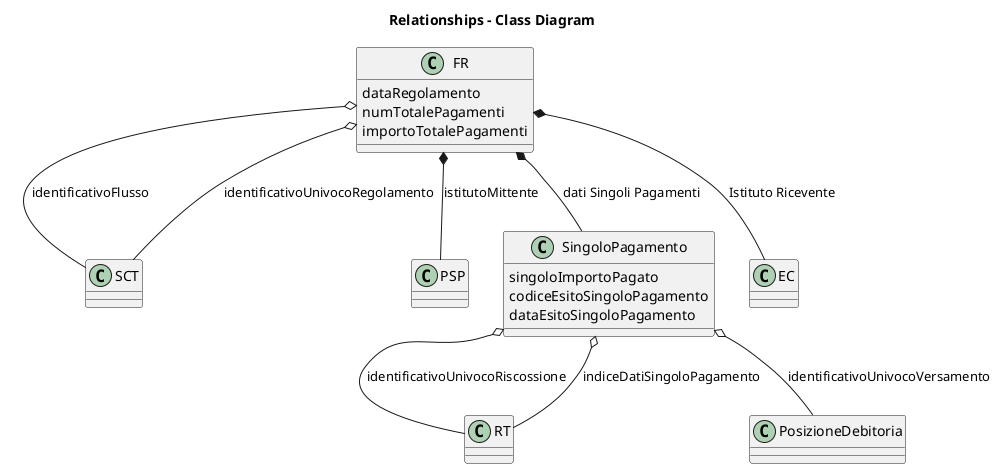 @startuml

title Relationships - Class Diagram





class FR {

dataRegolamento
numTotalePagamenti
importoTotalePagamenti
}

class SCT {

}


class PSP {
}


class SingoloPagamento {
singoloImportoPagato
codiceEsitoSingoloPagamento
dataEsitoSingoloPagamento
}

class RT{
}

class PosizioneDebitoria {
}


FR *-- PSP : istitutoMittente
FR *-- EC : Istituto Ricevente
FR *-- SingoloPagamento : dati Singoli Pagamenti
SingoloPagamento o-- RT : identificativoUnivocoRiscossione
SingoloPagamento o-- RT : indiceDatiSingoloPagamento
SingoloPagamento o-- PosizioneDebitoria : identificativoUnivocoVersamento
FR o-- SCT : identificativoFlusso
FR o-- SCT :identificativoUnivocoRegolamento 

@enduml